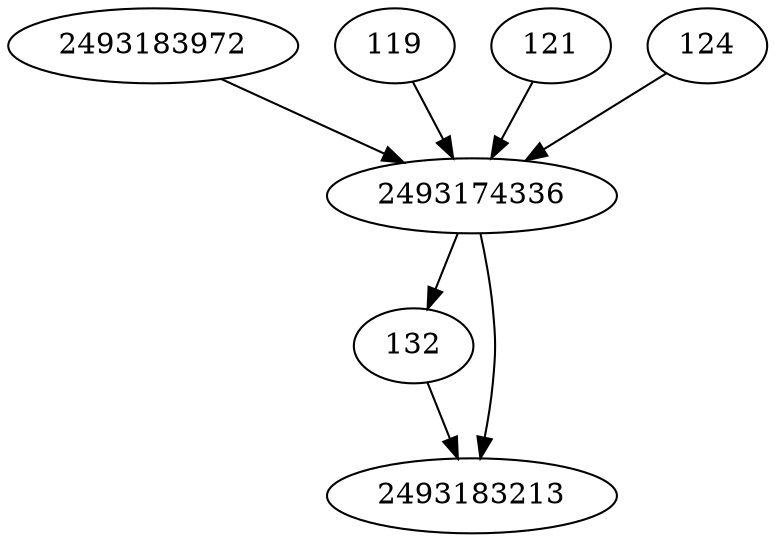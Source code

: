 strict digraph  {
2493174336;
132;
2493183972;
2493183213;
119;
121;
124;
2493174336 -> 2493183213;
2493174336 -> 132;
132 -> 2493183213;
2493183972 -> 2493174336;
119 -> 2493174336;
121 -> 2493174336;
124 -> 2493174336;
}
